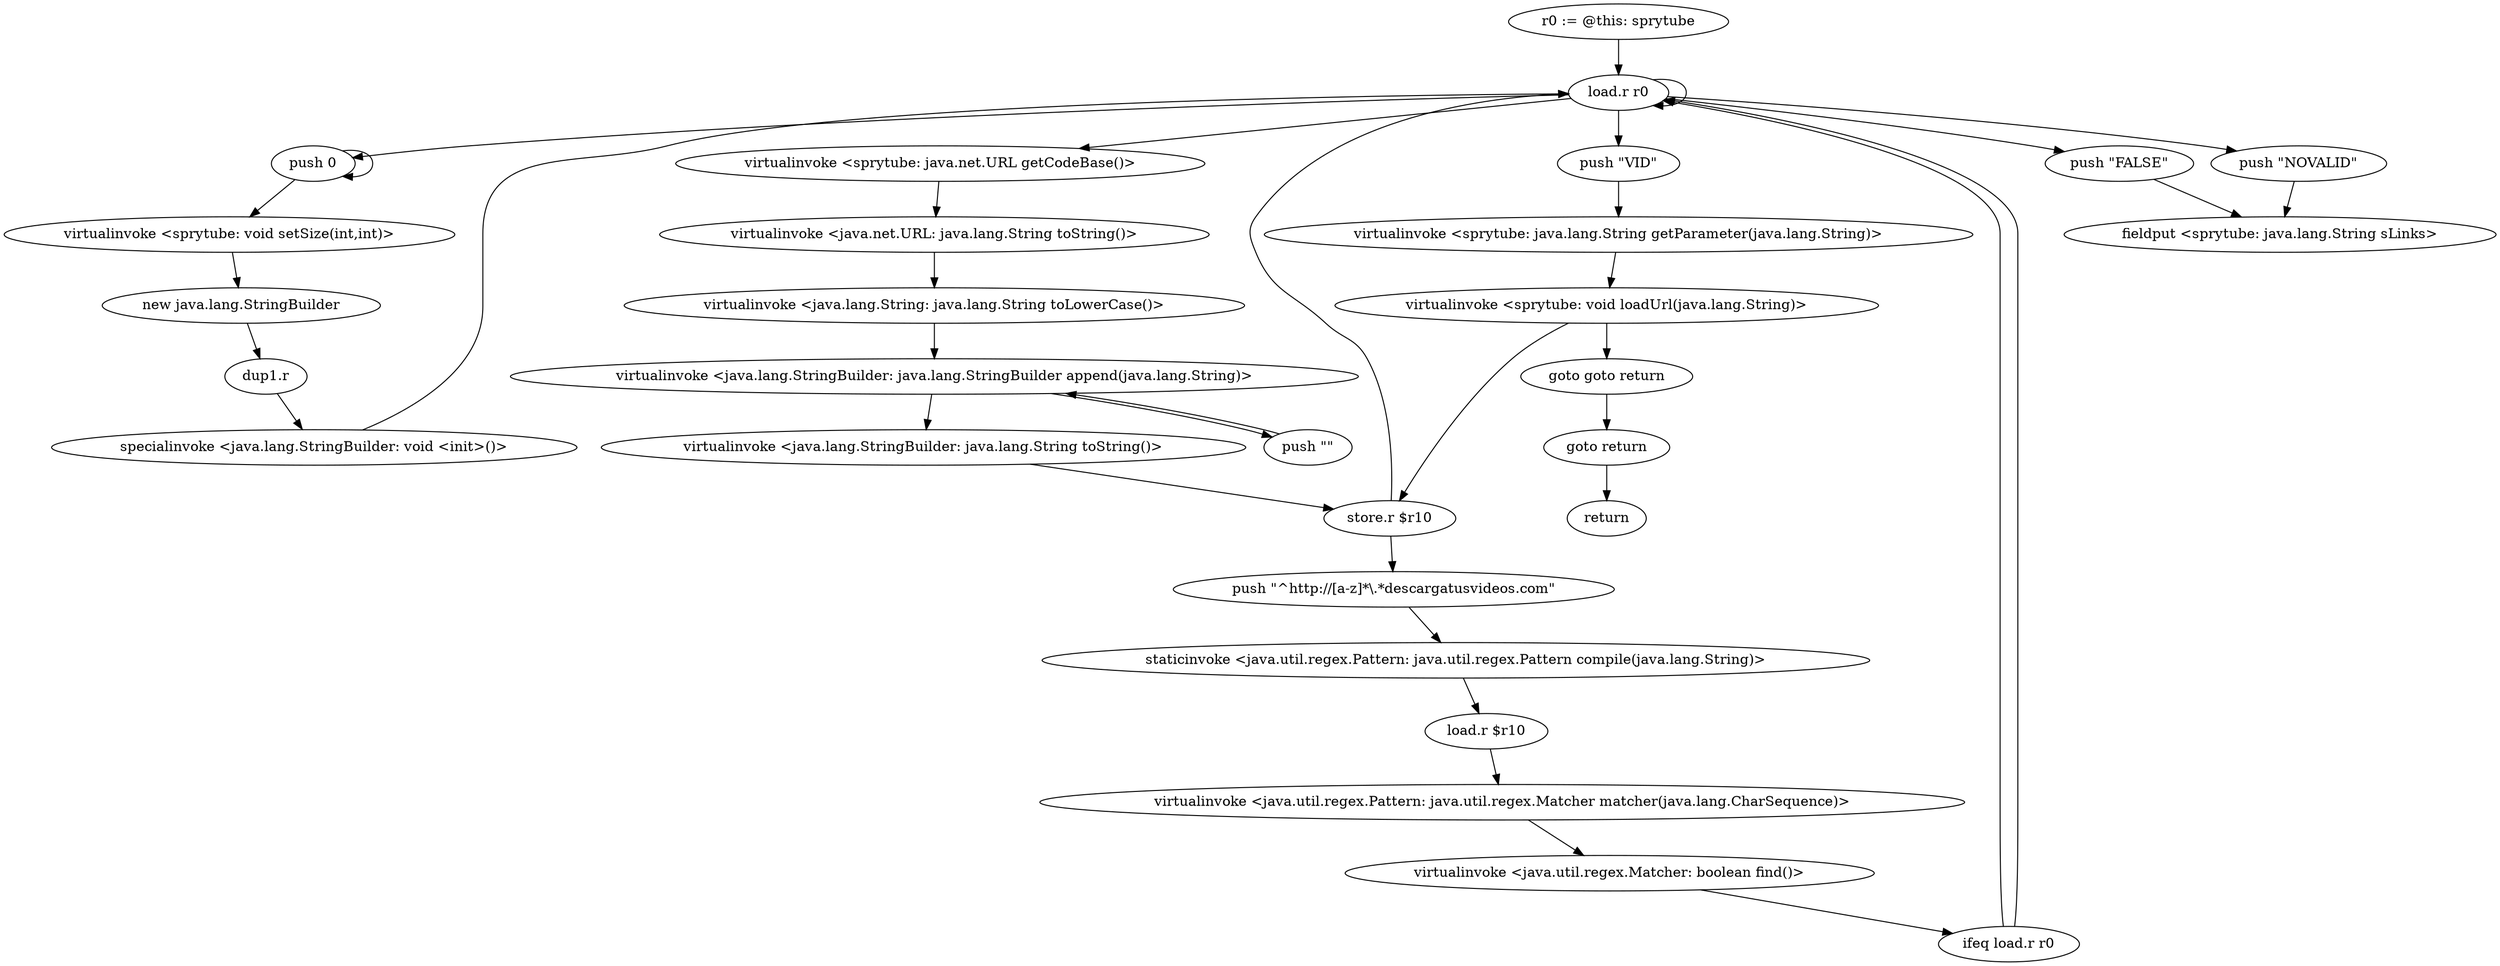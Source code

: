 digraph "" {
    "r0 := @this: sprytube"
    "load.r r0"
    "r0 := @this: sprytube"->"load.r r0";
    "push 0"
    "load.r r0"->"push 0";
    "push 0"->"push 0";
    "virtualinvoke <sprytube: void setSize(int,int)>"
    "push 0"->"virtualinvoke <sprytube: void setSize(int,int)>";
    "new java.lang.StringBuilder"
    "virtualinvoke <sprytube: void setSize(int,int)>"->"new java.lang.StringBuilder";
    "dup1.r"
    "new java.lang.StringBuilder"->"dup1.r";
    "specialinvoke <java.lang.StringBuilder: void <init>()>"
    "dup1.r"->"specialinvoke <java.lang.StringBuilder: void <init>()>";
    "specialinvoke <java.lang.StringBuilder: void <init>()>"->"load.r r0";
    "virtualinvoke <sprytube: java.net.URL getCodeBase()>"
    "load.r r0"->"virtualinvoke <sprytube: java.net.URL getCodeBase()>";
    "virtualinvoke <java.net.URL: java.lang.String toString()>"
    "virtualinvoke <sprytube: java.net.URL getCodeBase()>"->"virtualinvoke <java.net.URL: java.lang.String toString()>";
    "virtualinvoke <java.lang.String: java.lang.String toLowerCase()>"
    "virtualinvoke <java.net.URL: java.lang.String toString()>"->"virtualinvoke <java.lang.String: java.lang.String toLowerCase()>";
    "virtualinvoke <java.lang.StringBuilder: java.lang.StringBuilder append(java.lang.String)>"
    "virtualinvoke <java.lang.String: java.lang.String toLowerCase()>"->"virtualinvoke <java.lang.StringBuilder: java.lang.StringBuilder append(java.lang.String)>";
    "push \"\""
    "virtualinvoke <java.lang.StringBuilder: java.lang.StringBuilder append(java.lang.String)>"->"push \"\"";
    "push \"\""->"virtualinvoke <java.lang.StringBuilder: java.lang.StringBuilder append(java.lang.String)>";
    "virtualinvoke <java.lang.StringBuilder: java.lang.String toString()>"
    "virtualinvoke <java.lang.StringBuilder: java.lang.StringBuilder append(java.lang.String)>"->"virtualinvoke <java.lang.StringBuilder: java.lang.String toString()>";
    "store.r $r10"
    "virtualinvoke <java.lang.StringBuilder: java.lang.String toString()>"->"store.r $r10";
    "push \"^http://[a-z]*\\.*descargatusvideos.com\""
    "store.r $r10"->"push \"^http://[a-z]*\\.*descargatusvideos.com\"";
    "staticinvoke <java.util.regex.Pattern: java.util.regex.Pattern compile(java.lang.String)>"
    "push \"^http://[a-z]*\\.*descargatusvideos.com\""->"staticinvoke <java.util.regex.Pattern: java.util.regex.Pattern compile(java.lang.String)>";
    "load.r $r10"
    "staticinvoke <java.util.regex.Pattern: java.util.regex.Pattern compile(java.lang.String)>"->"load.r $r10";
    "virtualinvoke <java.util.regex.Pattern: java.util.regex.Matcher matcher(java.lang.CharSequence)>"
    "load.r $r10"->"virtualinvoke <java.util.regex.Pattern: java.util.regex.Matcher matcher(java.lang.CharSequence)>";
    "virtualinvoke <java.util.regex.Matcher: boolean find()>"
    "virtualinvoke <java.util.regex.Pattern: java.util.regex.Matcher matcher(java.lang.CharSequence)>"->"virtualinvoke <java.util.regex.Matcher: boolean find()>";
    "ifeq load.r r0"
    "virtualinvoke <java.util.regex.Matcher: boolean find()>"->"ifeq load.r r0";
    "ifeq load.r r0"->"load.r r0";
    "load.r r0"->"load.r r0";
    "push \"VID\""
    "load.r r0"->"push \"VID\"";
    "virtualinvoke <sprytube: java.lang.String getParameter(java.lang.String)>"
    "push \"VID\""->"virtualinvoke <sprytube: java.lang.String getParameter(java.lang.String)>";
    "virtualinvoke <sprytube: void loadUrl(java.lang.String)>"
    "virtualinvoke <sprytube: java.lang.String getParameter(java.lang.String)>"->"virtualinvoke <sprytube: void loadUrl(java.lang.String)>";
    "goto goto return"
    "virtualinvoke <sprytube: void loadUrl(java.lang.String)>"->"goto goto return";
    "goto return"
    "goto goto return"->"goto return";
    "return"
    "goto return"->"return";
    "virtualinvoke <sprytube: void loadUrl(java.lang.String)>"->"store.r $r10";
    "store.r $r10"->"load.r r0";
    "push \"FALSE\""
    "load.r r0"->"push \"FALSE\"";
    "fieldput <sprytube: java.lang.String sLinks>"
    "push \"FALSE\""->"fieldput <sprytube: java.lang.String sLinks>";
    "ifeq load.r r0"->"load.r r0";
    "push \"NOVALID\""
    "load.r r0"->"push \"NOVALID\"";
    "push \"NOVALID\""->"fieldput <sprytube: java.lang.String sLinks>";
}

